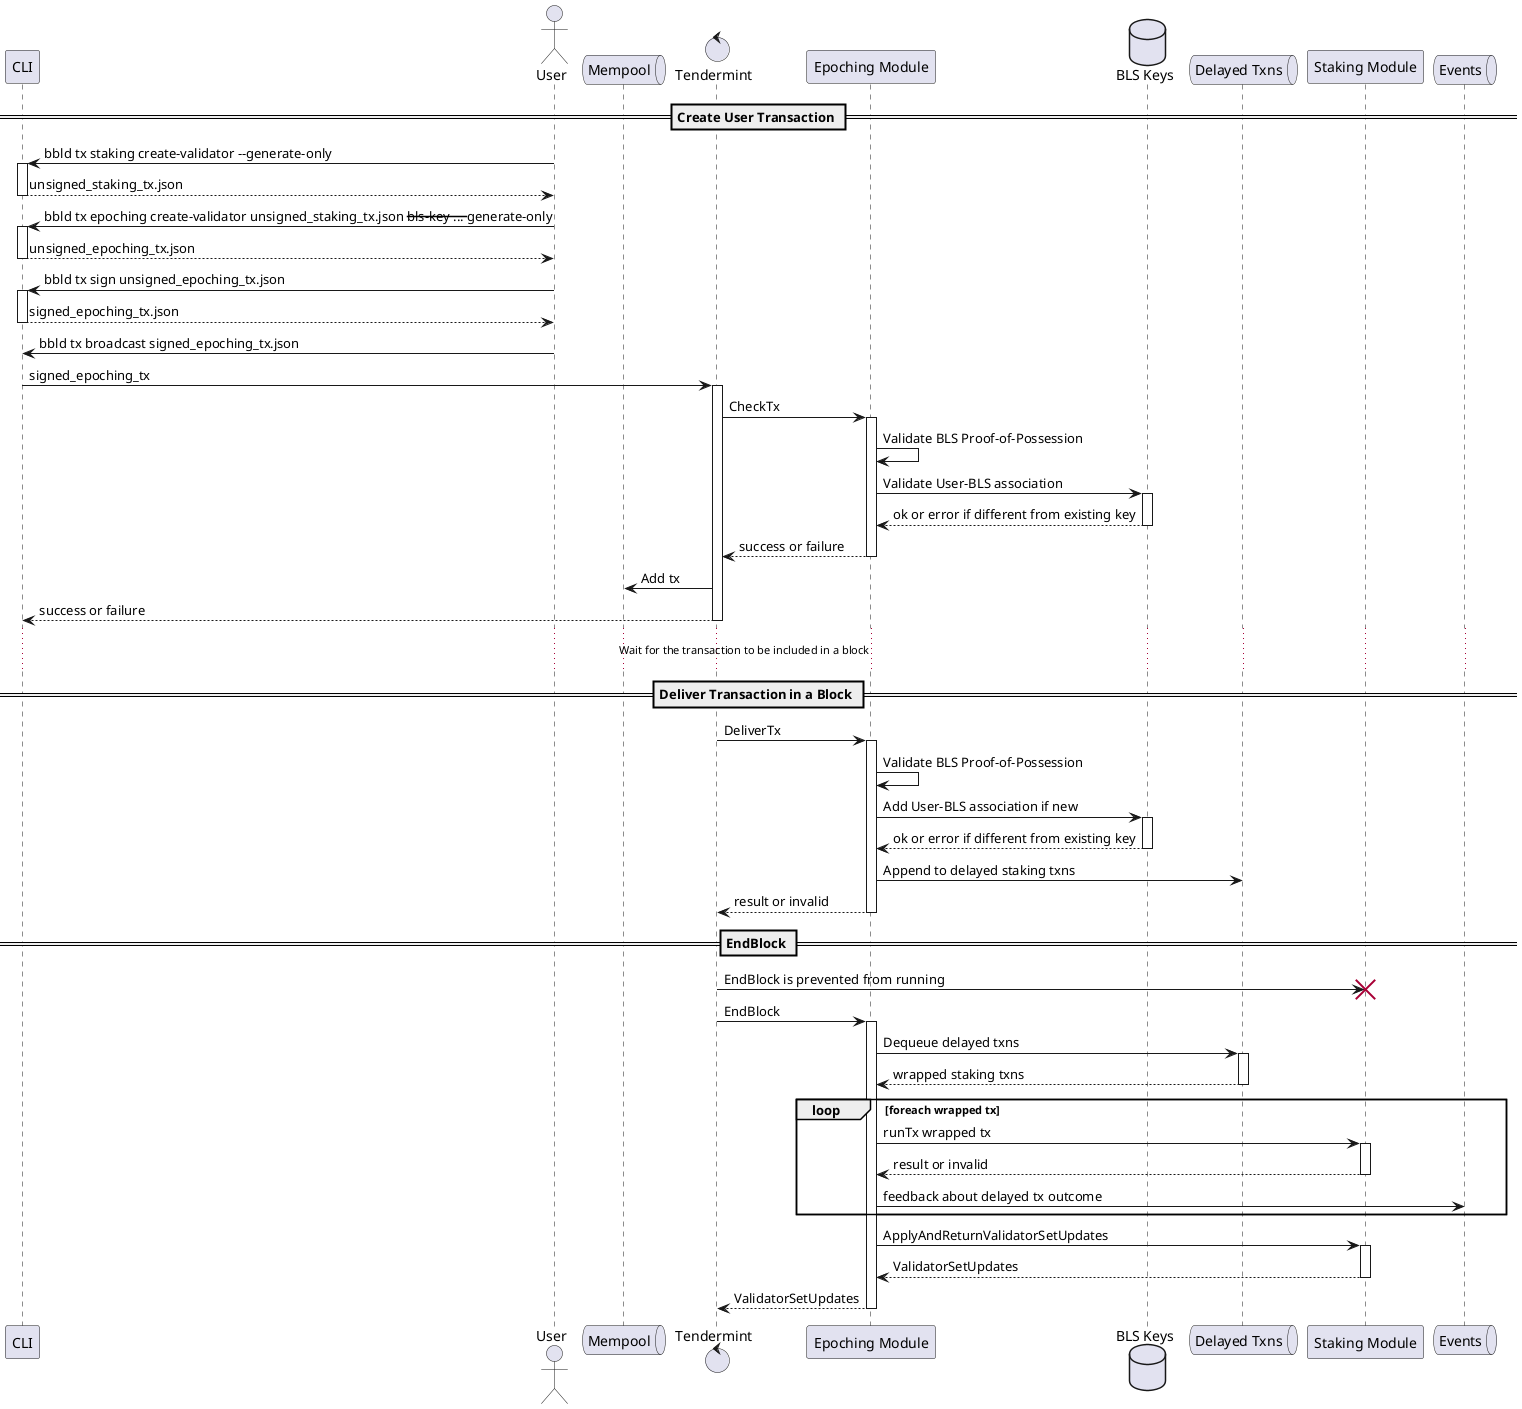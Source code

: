 @startuml Validator Registration
participant CLI
actor       User
queue       Mempool
control     Tendermint
participant "Epoching Module" as epoching
database    "BLS Keys"        as blskeys
queue       "Delayed Txns"    as delayedtx
participant "Staking Module"  as staking
queue       Events

== Create User Transaction ==

User -> CLI ++ : bbld tx staking create-validator --generate-only
return unsigned_staking_tx.json
User -> CLI ++ : bbld tx epoching create-validator unsigned_staking_tx.json --bls-key ... --generate-only
return unsigned_epoching_tx.json
User -> CLI ++ : bbld tx sign unsigned_epoching_tx.json
return signed_epoching_tx.json
User -> CLI    : bbld tx broadcast signed_epoching_tx.json


CLI -> Tendermint ++ : signed_epoching_tx
Tendermint -> epoching ++ : CheckTx
epoching -> epoching : Validate BLS Proof-of-Possession
epoching -> blskeys ++ : Validate User-BLS association
return ok or error if different from existing key
return success or failure
Tendermint -> Mempool : Add tx
return success or failure

... Wait for the transaction to be included in a block ...

== Deliver Transaction in a Block ==

Tendermint -> epoching ++ : DeliverTx
epoching -> epoching : Validate BLS Proof-of-Possession
epoching -> blskeys ++ : Add User-BLS association if new
return ok or error if different from existing key
epoching -> delayedtx : Append to delayed staking txns
return result or invalid

== EndBlock ==

Tendermint -> staking !! : EndBlock is prevented from running
Tendermint -> epoching ++ : EndBlock
epoching -> delayedtx ++ : Dequeue delayed txns
return wrapped staking txns
loop foreach wrapped tx
  epoching -> staking ++ : runTx wrapped tx
  return result or invalid
  epoching -> Events : feedback about delayed tx outcome
end
epoching -> staking ++ : ApplyAndReturnValidatorSetUpdates
return ValidatorSetUpdates
return ValidatorSetUpdates

@enduml
